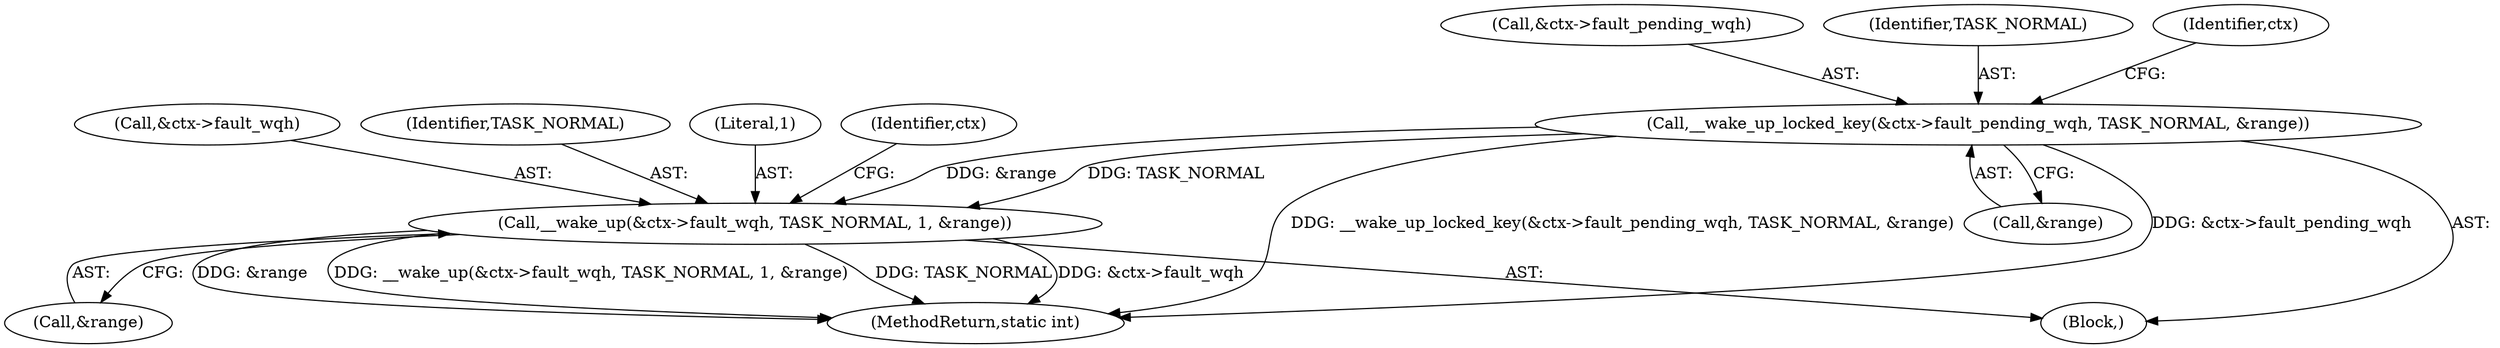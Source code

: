 digraph "0_linux_04f5866e41fb70690e28397487d8bd8eea7d712a_3@pointer" {
"1000261" [label="(Call,__wake_up_locked_key(&ctx->fault_pending_wqh, TASK_NORMAL, &range))"];
"1000269" [label="(Call,__wake_up(&ctx->fault_wqh, TASK_NORMAL, 1, &range))"];
"1000107" [label="(Block,)"];
"1000276" [label="(Call,&range)"];
"1000262" [label="(Call,&ctx->fault_pending_wqh)"];
"1000261" [label="(Call,__wake_up_locked_key(&ctx->fault_pending_wqh, TASK_NORMAL, &range))"];
"1000266" [label="(Identifier,TASK_NORMAL)"];
"1000272" [label="(Identifier,ctx)"];
"1000269" [label="(Call,__wake_up(&ctx->fault_wqh, TASK_NORMAL, 1, &range))"];
"1000270" [label="(Call,&ctx->fault_wqh)"];
"1000274" [label="(Identifier,TASK_NORMAL)"];
"1000275" [label="(Literal,1)"];
"1000282" [label="(Identifier,ctx)"];
"1000267" [label="(Call,&range)"];
"1000300" [label="(MethodReturn,static int)"];
"1000261" -> "1000107"  [label="AST: "];
"1000261" -> "1000267"  [label="CFG: "];
"1000262" -> "1000261"  [label="AST: "];
"1000266" -> "1000261"  [label="AST: "];
"1000267" -> "1000261"  [label="AST: "];
"1000272" -> "1000261"  [label="CFG: "];
"1000261" -> "1000300"  [label="DDG: &ctx->fault_pending_wqh"];
"1000261" -> "1000300"  [label="DDG: __wake_up_locked_key(&ctx->fault_pending_wqh, TASK_NORMAL, &range)"];
"1000261" -> "1000269"  [label="DDG: TASK_NORMAL"];
"1000261" -> "1000269"  [label="DDG: &range"];
"1000269" -> "1000107"  [label="AST: "];
"1000269" -> "1000276"  [label="CFG: "];
"1000270" -> "1000269"  [label="AST: "];
"1000274" -> "1000269"  [label="AST: "];
"1000275" -> "1000269"  [label="AST: "];
"1000276" -> "1000269"  [label="AST: "];
"1000282" -> "1000269"  [label="CFG: "];
"1000269" -> "1000300"  [label="DDG: &range"];
"1000269" -> "1000300"  [label="DDG: __wake_up(&ctx->fault_wqh, TASK_NORMAL, 1, &range)"];
"1000269" -> "1000300"  [label="DDG: TASK_NORMAL"];
"1000269" -> "1000300"  [label="DDG: &ctx->fault_wqh"];
}

